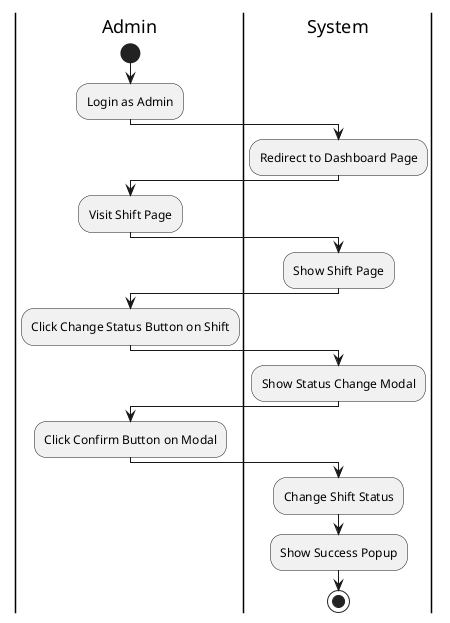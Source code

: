 @startuml ChangeShiftStatus
|Admin|
start
:Login as Admin;
|System|
:Redirect to Dashboard Page;
|Admin|
:Visit Shift Page;
|System|
:Show Shift Page;
|Admin|
:Click Change Status Button on Shift;
|System|
:Show Status Change Modal;
|Admin|
:Click Confirm Button on Modal;
|System|
:Change Shift Status;
:Show Success Popup;
stop
@enduml
